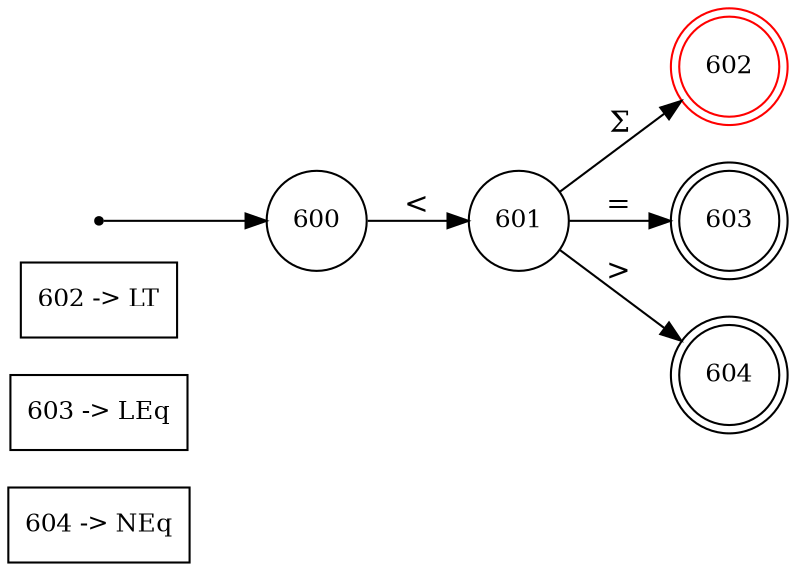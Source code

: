 digraph finite_state_machine {
	rankdir=LR;
	size="8,5"

	node [shape = rectangle, label="604 -> NEq", fontsize=12] token604;
	node [shape = rectangle, label="603 -> LEq", fontsize=12] token603;
	node [shape = rectangle, label="602 -> LT", fontsize=12] token602;

	node [shape = circle, label="600", fontsize=12, color=black] 600;
	node [shape = circle, label="601", fontsize=12, color=black] 601;
	node [shape = doublecircle, label="602", fontsize=12, color=red] 602;
	node [shape = doublecircle, label="603", fontsize=12, color=black] 603;
	node [shape = doublecircle, label="604", fontsize=12, color=black] 604;

	node [shape = point, color=black] q0;
	q0	->	600;

	601	->	602	[ label = "Σ" ];
	601	->	604	[ label = ">" ];
	601	->	603	[ label = "=" ];
	600	->	601	[ label = "<" ];
}
